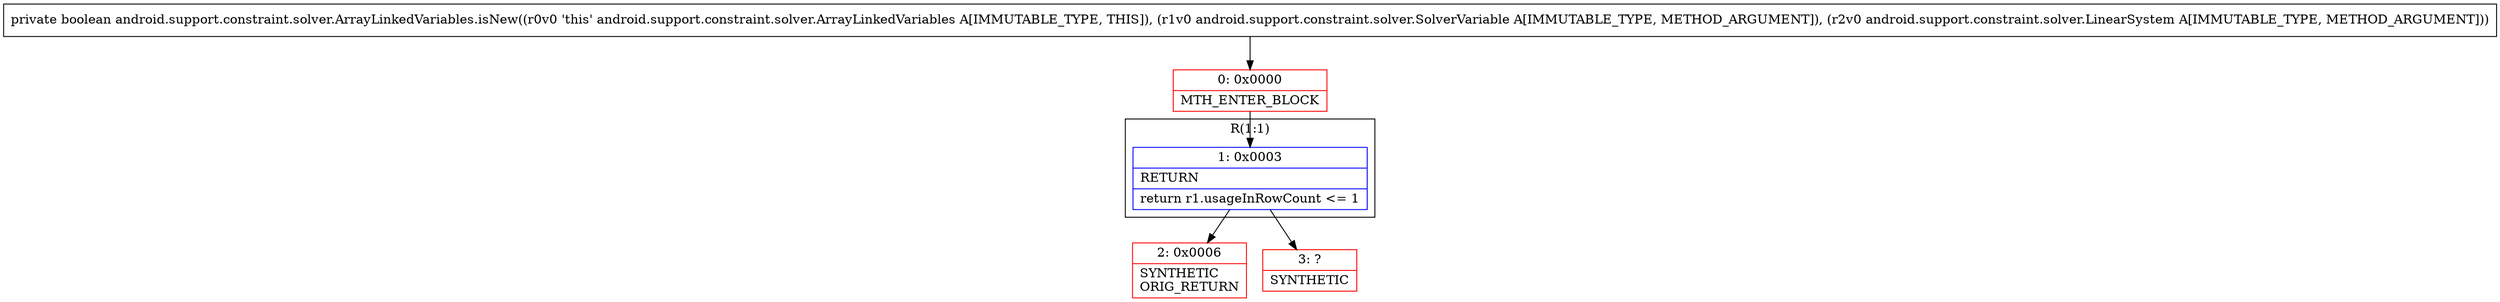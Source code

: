 digraph "CFG forandroid.support.constraint.solver.ArrayLinkedVariables.isNew(Landroid\/support\/constraint\/solver\/SolverVariable;Landroid\/support\/constraint\/solver\/LinearSystem;)Z" {
subgraph cluster_Region_1632709301 {
label = "R(1:1)";
node [shape=record,color=blue];
Node_1 [shape=record,label="{1\:\ 0x0003|RETURN\l|return r1.usageInRowCount \<= 1\l}"];
}
Node_0 [shape=record,color=red,label="{0\:\ 0x0000|MTH_ENTER_BLOCK\l}"];
Node_2 [shape=record,color=red,label="{2\:\ 0x0006|SYNTHETIC\lORIG_RETURN\l}"];
Node_3 [shape=record,color=red,label="{3\:\ ?|SYNTHETIC\l}"];
MethodNode[shape=record,label="{private boolean android.support.constraint.solver.ArrayLinkedVariables.isNew((r0v0 'this' android.support.constraint.solver.ArrayLinkedVariables A[IMMUTABLE_TYPE, THIS]), (r1v0 android.support.constraint.solver.SolverVariable A[IMMUTABLE_TYPE, METHOD_ARGUMENT]), (r2v0 android.support.constraint.solver.LinearSystem A[IMMUTABLE_TYPE, METHOD_ARGUMENT])) }"];
MethodNode -> Node_0;
Node_1 -> Node_2;
Node_1 -> Node_3;
Node_0 -> Node_1;
}

